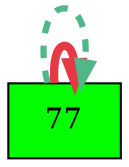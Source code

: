 digraph G{
rankdir=LR;
77 [style=filled, shape=box, fillcolor="#01fd00", label="77"];
77 -> 77 [color="#e63946",penwidth=4.00];
77 -> 77 [color="#52b788",style=dashed,penwidth=3.00];
}